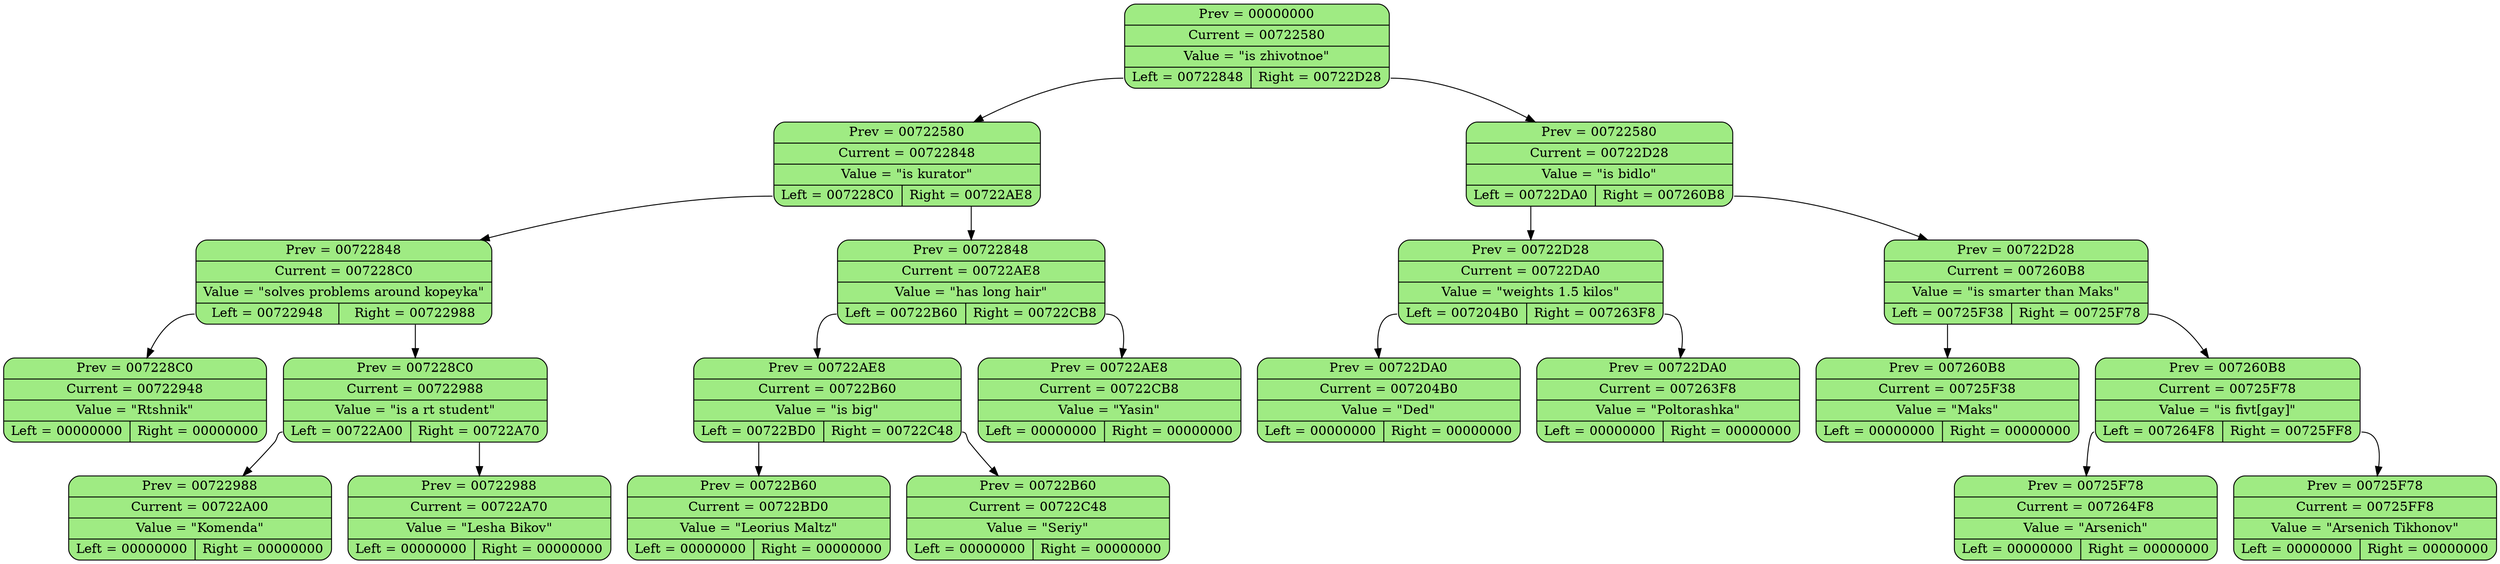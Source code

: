 digraph List_0 {
	graph [dpi = 300];
	rankdir = TB
	"Nod_0" [shape = "Mrecord", style = "filled", fillcolor = "#9feb83", label = "{ <prev> Prev = 00000000 | Current = 00722580 | Value = \"is zhivotnoe\" | { <left> Left = 00722848 | <right> Right = 00722D28} }"]
	"Nod_1" [shape = "Mrecord", style = "filled", fillcolor = "#9feb83", label = "{ <prev> Prev = 00722580 | Current = 00722848 | Value = \"is kurator\" | { <left> Left = 007228C0 | <right> Right = 00722AE8} }"]
	"Nod_2" [shape = "Mrecord", style = "filled", fillcolor = "#9feb83", label = "{ <prev> Prev = 00722848 | Current = 007228C0 | Value = \"solves problems around kopeyka\" | { <left> Left = 00722948 | <right> Right = 00722988} }"]
	"Nod_3" [shape = "Mrecord", style = "filled", fillcolor = "#9feb83", label = "{ <prev> Prev = 007228C0 | Current = 00722948 | Value = \"Rtshnik\" | { <left> Left = 00000000 | <right> Right = 00000000} }"]
	"Nod_4" [shape = "Mrecord", style = "filled", fillcolor = "#9feb83", label = "{ <prev> Prev = 007228C0 | Current = 00722988 | Value = \"is a rt student\" | { <left> Left = 00722A00 | <right> Right = 00722A70} }"]
	"Nod_5" [shape = "Mrecord", style = "filled", fillcolor = "#9feb83", label = "{ <prev> Prev = 00722988 | Current = 00722A00 | Value = \"Komenda\" | { <left> Left = 00000000 | <right> Right = 00000000} }"]
	"Nod_6" [shape = "Mrecord", style = "filled", fillcolor = "#9feb83", label = "{ <prev> Prev = 00722988 | Current = 00722A70 | Value = \"Lesha Bikov\" | { <left> Left = 00000000 | <right> Right = 00000000} }"]
	"Nod_7" [shape = "Mrecord", style = "filled", fillcolor = "#9feb83", label = "{ <prev> Prev = 00722848 | Current = 00722AE8 | Value = \"has long hair\" | { <left> Left = 00722B60 | <right> Right = 00722CB8} }"]
	"Nod_8" [shape = "Mrecord", style = "filled", fillcolor = "#9feb83", label = "{ <prev> Prev = 00722AE8 | Current = 00722B60 | Value = \"is big\" | { <left> Left = 00722BD0 | <right> Right = 00722C48} }"]
	"Nod_9" [shape = "Mrecord", style = "filled", fillcolor = "#9feb83", label = "{ <prev> Prev = 00722B60 | Current = 00722BD0 | Value = \"Leorius Maltz\" | { <left> Left = 00000000 | <right> Right = 00000000} }"]
	"Nod_10" [shape = "Mrecord", style = "filled", fillcolor = "#9feb83", label = "{ <prev> Prev = 00722B60 | Current = 00722C48 | Value = \"Seriy\" | { <left> Left = 00000000 | <right> Right = 00000000} }"]
	"Nod_11" [shape = "Mrecord", style = "filled", fillcolor = "#9feb83", label = "{ <prev> Prev = 00722AE8 | Current = 00722CB8 | Value = \"Yasin\" | { <left> Left = 00000000 | <right> Right = 00000000} }"]
	"Nod_12" [shape = "Mrecord", style = "filled", fillcolor = "#9feb83", label = "{ <prev> Prev = 00722580 | Current = 00722D28 | Value = \"is bidlo\" | { <left> Left = 00722DA0 | <right> Right = 007260B8} }"]
	"Nod_13" [shape = "Mrecord", style = "filled", fillcolor = "#9feb83", label = "{ <prev> Prev = 00722D28 | Current = 00722DA0 | Value = \"weights 1.5 kilos\" | { <left> Left = 007204B0 | <right> Right = 007263F8} }"]
	"Nod_14" [shape = "Mrecord", style = "filled", fillcolor = "#9feb83", label = "{ <prev> Prev = 00722DA0 | Current = 007204B0 | Value = \"Ded\" | { <left> Left = 00000000 | <right> Right = 00000000} }"]
	"Nod_15" [shape = "Mrecord", style = "filled", fillcolor = "#9feb83", label = "{ <prev> Prev = 00722DA0 | Current = 007263F8 | Value = \"Poltorashka\" | { <left> Left = 00000000 | <right> Right = 00000000} }"]
	"Nod_16" [shape = "Mrecord", style = "filled", fillcolor = "#9feb83", label = "{ <prev> Prev = 00722D28 | Current = 007260B8 | Value = \"is smarter than Maks\" | { <left> Left = 00725F38 | <right> Right = 00725F78} }"]
	"Nod_17" [shape = "Mrecord", style = "filled", fillcolor = "#9feb83", label = "{ <prev> Prev = 007260B8 | Current = 00725F38 | Value = \"Maks\" | { <left> Left = 00000000 | <right> Right = 00000000} }"]
	"Nod_18" [shape = "Mrecord", style = "filled", fillcolor = "#9feb83", label = "{ <prev> Prev = 007260B8 | Current = 00725F78 | Value = \"is fivt[gay]\" | { <left> Left = 007264F8 | <right> Right = 00725FF8} }"]
	"Nod_19" [shape = "Mrecord", style = "filled", fillcolor = "#9feb83", label = "{ <prev> Prev = 00725F78 | Current = 007264F8 | Value = \"Arsenich\" | { <left> Left = 00000000 | <right> Right = 00000000} }"]
	"Nod_20" [shape = "Mrecord", style = "filled", fillcolor = "#9feb83", label = "{ <prev> Prev = 00725F78 | Current = 00725FF8 | Value = \"Arsenich Tikhonov\" | { <left> Left = 00000000 | <right> Right = 00000000} }"]
	{ rank = same;  Nod_0; }
	{ rank = same;  Nod_1;  Nod_12; }
	{ rank = same;  Nod_2;  Nod_7;  Nod_13;  Nod_16; }
	{ rank = same;  Nod_3;  Nod_4;  Nod_8;  Nod_11;  Nod_14;  Nod_15;  Nod_17;  Nod_18; }
	{ rank = same;  Nod_5;  Nod_6;  Nod_9;  Nod_10;  Nod_19;  Nod_20; }
	"Nod_0":left -> "Nod_1";
	"Nod_1":left -> "Nod_2";
	"Nod_2":left -> "Nod_3";
	"Nod_2":right -> "Nod_4";
	"Nod_4":left -> "Nod_5";
	"Nod_4":right -> "Nod_6";
	"Nod_1":right -> "Nod_7";
	"Nod_7":left -> "Nod_8";
	"Nod_8":left -> "Nod_9";
	"Nod_8":right -> "Nod_10";
	"Nod_7":right -> "Nod_11";
	"Nod_0":right -> "Nod_12";
	"Nod_12":left -> "Nod_13";
	"Nod_13":left -> "Nod_14";
	"Nod_13":right -> "Nod_15";
	"Nod_12":right -> "Nod_16";
	"Nod_16":left -> "Nod_17";
	"Nod_16":right -> "Nod_18";
	"Nod_18":left -> "Nod_19";
	"Nod_18":right -> "Nod_20";
}